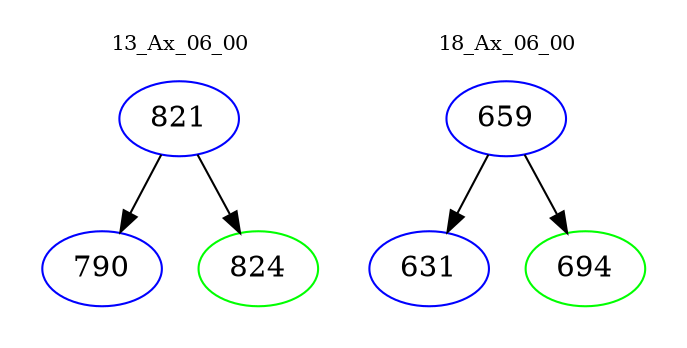 digraph{
subgraph cluster_0 {
color = white
label = "13_Ax_06_00";
fontsize=10;
T0_821 [label="821", color="blue"]
T0_821 -> T0_790 [color="black"]
T0_790 [label="790", color="blue"]
T0_821 -> T0_824 [color="black"]
T0_824 [label="824", color="green"]
}
subgraph cluster_1 {
color = white
label = "18_Ax_06_00";
fontsize=10;
T1_659 [label="659", color="blue"]
T1_659 -> T1_631 [color="black"]
T1_631 [label="631", color="blue"]
T1_659 -> T1_694 [color="black"]
T1_694 [label="694", color="green"]
}
}

